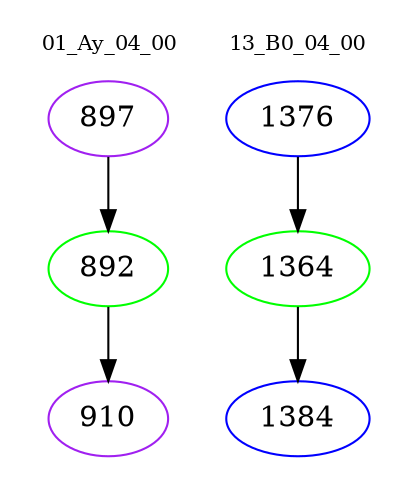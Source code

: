 digraph{
subgraph cluster_0 {
color = white
label = "01_Ay_04_00";
fontsize=10;
T0_897 [label="897", color="purple"]
T0_897 -> T0_892 [color="black"]
T0_892 [label="892", color="green"]
T0_892 -> T0_910 [color="black"]
T0_910 [label="910", color="purple"]
}
subgraph cluster_1 {
color = white
label = "13_B0_04_00";
fontsize=10;
T1_1376 [label="1376", color="blue"]
T1_1376 -> T1_1364 [color="black"]
T1_1364 [label="1364", color="green"]
T1_1364 -> T1_1384 [color="black"]
T1_1384 [label="1384", color="blue"]
}
}
